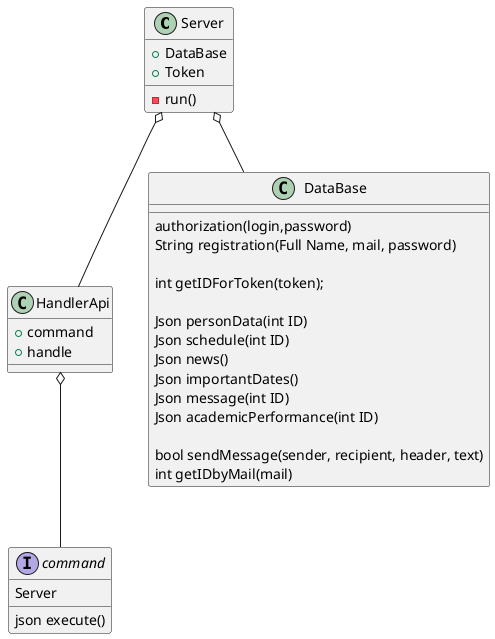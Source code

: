 @startuml

class Server {
    + DataBase
    + Token
    - run()
}

interface command {
    Server
    json execute()
}

class HandlerApi {
    + command
    + handle
}

class DataBase {
    authorization(login,password)
    String registration(Full Name, mail, password)

    int getIDForToken(token);

    Json personData(int ID)
    Json schedule(int ID)
    Json news()
    Json importantDates()
    Json message(int ID)
    Json academicPerformance(int ID)

    bool sendMessage(sender, recipient, header, text)
    int getIDbyMail(mail)
}

Server o-- DataBase
Server o-- HandlerApi
HandlerApi o-- command

@enduml